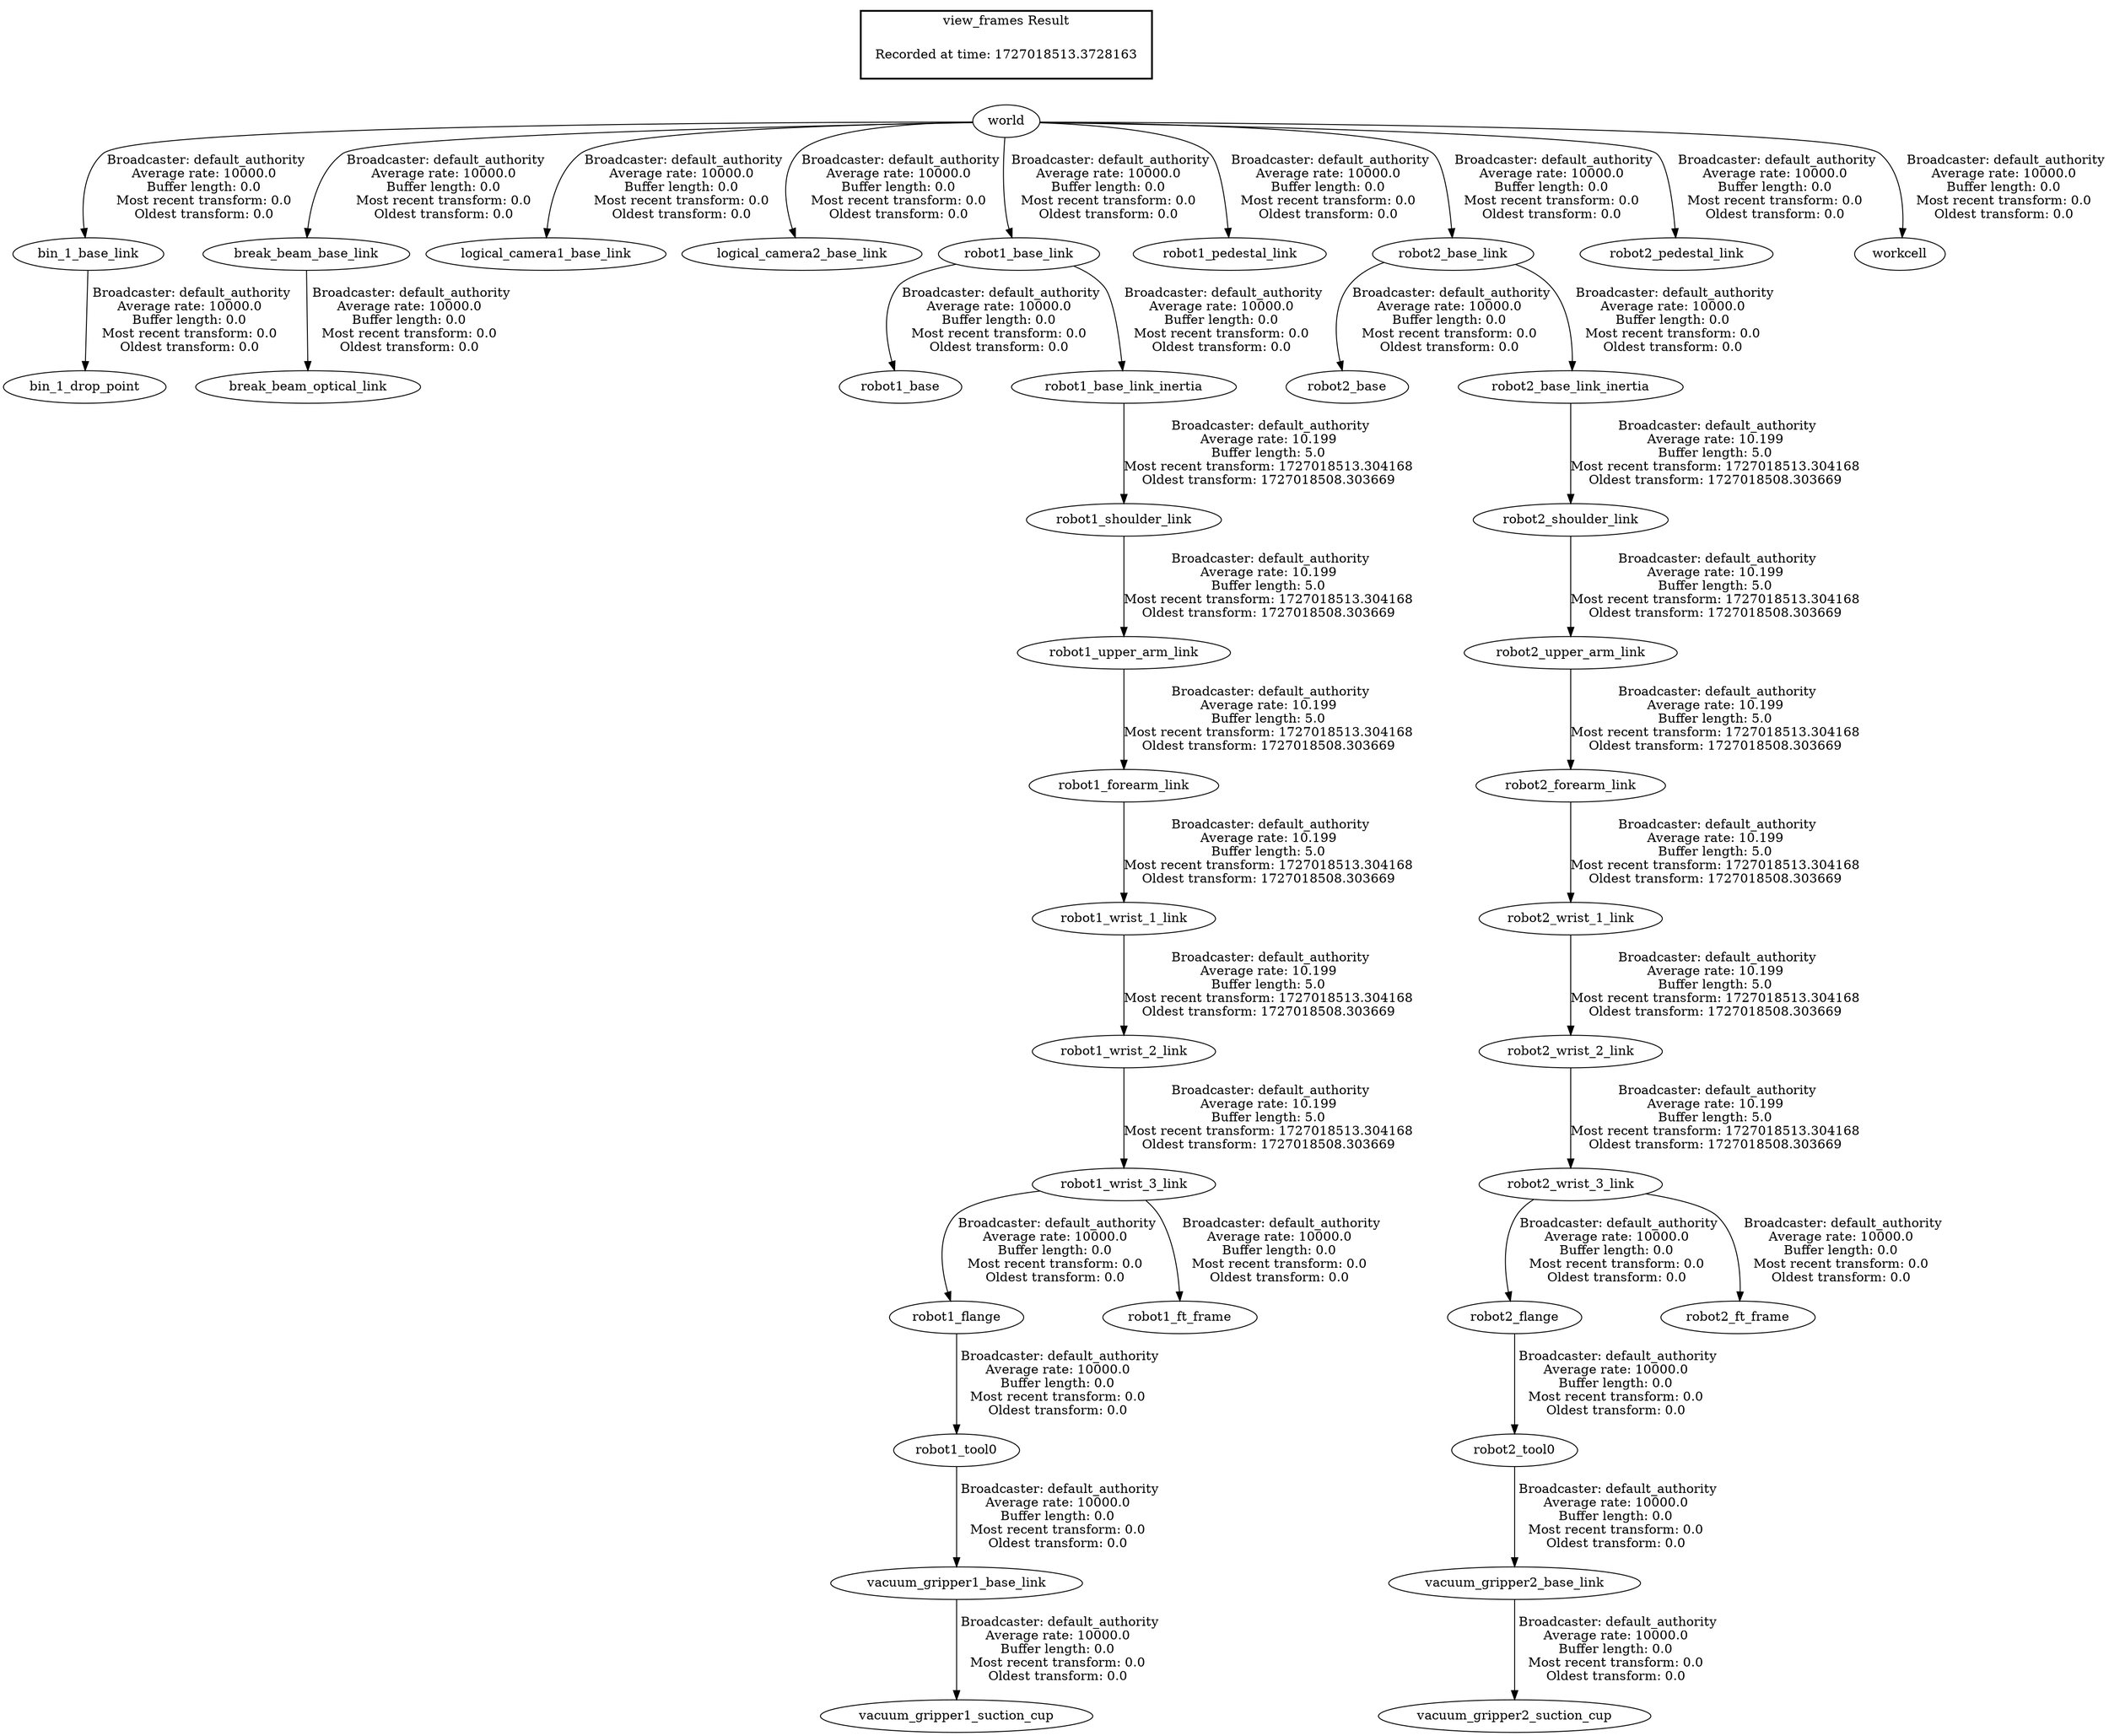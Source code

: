digraph G {
"bin_1_base_link" -> "bin_1_drop_point"[label=" Broadcaster: default_authority\nAverage rate: 10000.0\nBuffer length: 0.0\nMost recent transform: 0.0\nOldest transform: 0.0\n"];
"world" -> "bin_1_base_link"[label=" Broadcaster: default_authority\nAverage rate: 10000.0\nBuffer length: 0.0\nMost recent transform: 0.0\nOldest transform: 0.0\n"];
"break_beam_base_link" -> "break_beam_optical_link"[label=" Broadcaster: default_authority\nAverage rate: 10000.0\nBuffer length: 0.0\nMost recent transform: 0.0\nOldest transform: 0.0\n"];
"world" -> "break_beam_base_link"[label=" Broadcaster: default_authority\nAverage rate: 10000.0\nBuffer length: 0.0\nMost recent transform: 0.0\nOldest transform: 0.0\n"];
"robot1_tool0" -> "vacuum_gripper1_base_link"[label=" Broadcaster: default_authority\nAverage rate: 10000.0\nBuffer length: 0.0\nMost recent transform: 0.0\nOldest transform: 0.0\n"];
"robot1_flange" -> "robot1_tool0"[label=" Broadcaster: default_authority\nAverage rate: 10000.0\nBuffer length: 0.0\nMost recent transform: 0.0\nOldest transform: 0.0\n"];
"robot2_tool0" -> "vacuum_gripper2_base_link"[label=" Broadcaster: default_authority\nAverage rate: 10000.0\nBuffer length: 0.0\nMost recent transform: 0.0\nOldest transform: 0.0\n"];
"robot2_flange" -> "robot2_tool0"[label=" Broadcaster: default_authority\nAverage rate: 10000.0\nBuffer length: 0.0\nMost recent transform: 0.0\nOldest transform: 0.0\n"];
"world" -> "logical_camera1_base_link"[label=" Broadcaster: default_authority\nAverage rate: 10000.0\nBuffer length: 0.0\nMost recent transform: 0.0\nOldest transform: 0.0\n"];
"world" -> "logical_camera2_base_link"[label=" Broadcaster: default_authority\nAverage rate: 10000.0\nBuffer length: 0.0\nMost recent transform: 0.0\nOldest transform: 0.0\n"];
"world" -> "robot1_base_link"[label=" Broadcaster: default_authority\nAverage rate: 10000.0\nBuffer length: 0.0\nMost recent transform: 0.0\nOldest transform: 0.0\n"];
"robot1_base_link" -> "robot1_base"[label=" Broadcaster: default_authority\nAverage rate: 10000.0\nBuffer length: 0.0\nMost recent transform: 0.0\nOldest transform: 0.0\n"];
"robot1_base_link" -> "robot1_base_link_inertia"[label=" Broadcaster: default_authority\nAverage rate: 10000.0\nBuffer length: 0.0\nMost recent transform: 0.0\nOldest transform: 0.0\n"];
"robot1_wrist_3_link" -> "robot1_flange"[label=" Broadcaster: default_authority\nAverage rate: 10000.0\nBuffer length: 0.0\nMost recent transform: 0.0\nOldest transform: 0.0\n"];
"world" -> "robot1_pedestal_link"[label=" Broadcaster: default_authority\nAverage rate: 10000.0\nBuffer length: 0.0\nMost recent transform: 0.0\nOldest transform: 0.0\n"];
"robot1_wrist_2_link" -> "robot1_wrist_3_link"[label=" Broadcaster: default_authority\nAverage rate: 10.199\nBuffer length: 5.0\nMost recent transform: 1727018513.304168\nOldest transform: 1727018508.303669\n"];
"robot1_wrist_3_link" -> "robot1_ft_frame"[label=" Broadcaster: default_authority\nAverage rate: 10000.0\nBuffer length: 0.0\nMost recent transform: 0.0\nOldest transform: 0.0\n"];
"world" -> "robot2_base_link"[label=" Broadcaster: default_authority\nAverage rate: 10000.0\nBuffer length: 0.0\nMost recent transform: 0.0\nOldest transform: 0.0\n"];
"robot2_base_link" -> "robot2_base"[label=" Broadcaster: default_authority\nAverage rate: 10000.0\nBuffer length: 0.0\nMost recent transform: 0.0\nOldest transform: 0.0\n"];
"robot2_base_link" -> "robot2_base_link_inertia"[label=" Broadcaster: default_authority\nAverage rate: 10000.0\nBuffer length: 0.0\nMost recent transform: 0.0\nOldest transform: 0.0\n"];
"robot2_wrist_3_link" -> "robot2_flange"[label=" Broadcaster: default_authority\nAverage rate: 10000.0\nBuffer length: 0.0\nMost recent transform: 0.0\nOldest transform: 0.0\n"];
"world" -> "robot2_pedestal_link"[label=" Broadcaster: default_authority\nAverage rate: 10000.0\nBuffer length: 0.0\nMost recent transform: 0.0\nOldest transform: 0.0\n"];
"robot2_wrist_2_link" -> "robot2_wrist_3_link"[label=" Broadcaster: default_authority\nAverage rate: 10.199\nBuffer length: 5.0\nMost recent transform: 1727018513.304168\nOldest transform: 1727018508.303669\n"];
"robot2_wrist_3_link" -> "robot2_ft_frame"[label=" Broadcaster: default_authority\nAverage rate: 10000.0\nBuffer length: 0.0\nMost recent transform: 0.0\nOldest transform: 0.0\n"];
"vacuum_gripper1_base_link" -> "vacuum_gripper1_suction_cup"[label=" Broadcaster: default_authority\nAverage rate: 10000.0\nBuffer length: 0.0\nMost recent transform: 0.0\nOldest transform: 0.0\n"];
"vacuum_gripper2_base_link" -> "vacuum_gripper2_suction_cup"[label=" Broadcaster: default_authority\nAverage rate: 10000.0\nBuffer length: 0.0\nMost recent transform: 0.0\nOldest transform: 0.0\n"];
"world" -> "workcell"[label=" Broadcaster: default_authority\nAverage rate: 10000.0\nBuffer length: 0.0\nMost recent transform: 0.0\nOldest transform: 0.0\n"];
"robot1_upper_arm_link" -> "robot1_forearm_link"[label=" Broadcaster: default_authority\nAverage rate: 10.199\nBuffer length: 5.0\nMost recent transform: 1727018513.304168\nOldest transform: 1727018508.303669\n"];
"robot1_shoulder_link" -> "robot1_upper_arm_link"[label=" Broadcaster: default_authority\nAverage rate: 10.199\nBuffer length: 5.0\nMost recent transform: 1727018513.304168\nOldest transform: 1727018508.303669\n"];
"robot1_base_link_inertia" -> "robot1_shoulder_link"[label=" Broadcaster: default_authority\nAverage rate: 10.199\nBuffer length: 5.0\nMost recent transform: 1727018513.304168\nOldest transform: 1727018508.303669\n"];
"robot1_forearm_link" -> "robot1_wrist_1_link"[label=" Broadcaster: default_authority\nAverage rate: 10.199\nBuffer length: 5.0\nMost recent transform: 1727018513.304168\nOldest transform: 1727018508.303669\n"];
"robot1_wrist_1_link" -> "robot1_wrist_2_link"[label=" Broadcaster: default_authority\nAverage rate: 10.199\nBuffer length: 5.0\nMost recent transform: 1727018513.304168\nOldest transform: 1727018508.303669\n"];
"robot2_upper_arm_link" -> "robot2_forearm_link"[label=" Broadcaster: default_authority\nAverage rate: 10.199\nBuffer length: 5.0\nMost recent transform: 1727018513.304168\nOldest transform: 1727018508.303669\n"];
"robot2_shoulder_link" -> "robot2_upper_arm_link"[label=" Broadcaster: default_authority\nAverage rate: 10.199\nBuffer length: 5.0\nMost recent transform: 1727018513.304168\nOldest transform: 1727018508.303669\n"];
"robot2_base_link_inertia" -> "robot2_shoulder_link"[label=" Broadcaster: default_authority\nAverage rate: 10.199\nBuffer length: 5.0\nMost recent transform: 1727018513.304168\nOldest transform: 1727018508.303669\n"];
"robot2_forearm_link" -> "robot2_wrist_1_link"[label=" Broadcaster: default_authority\nAverage rate: 10.199\nBuffer length: 5.0\nMost recent transform: 1727018513.304168\nOldest transform: 1727018508.303669\n"];
"robot2_wrist_1_link" -> "robot2_wrist_2_link"[label=" Broadcaster: default_authority\nAverage rate: 10.199\nBuffer length: 5.0\nMost recent transform: 1727018513.304168\nOldest transform: 1727018508.303669\n"];
edge [style=invis];
 subgraph cluster_legend { style=bold; color=black; label ="view_frames Result";
"Recorded at time: 1727018513.3728163"[ shape=plaintext ] ;
}->"world";
}